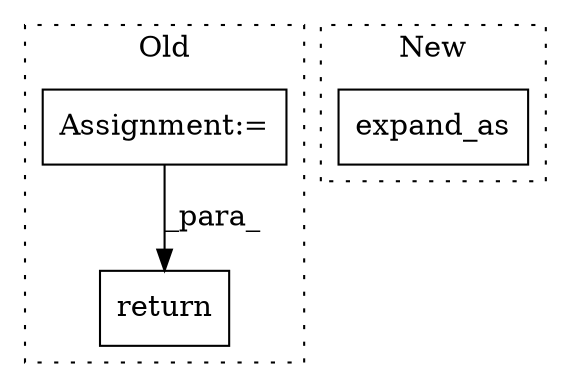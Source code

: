 digraph G {
subgraph cluster0 {
1 [label="return" a="41" s="3536" l="14" shape="box"];
3 [label="Assignment:=" a="7" s="3451" l="1" shape="box"];
label = "Old";
style="dotted";
}
subgraph cluster1 {
2 [label="expand_as" a="32" s="3201,3212" l="10,1" shape="box"];
label = "New";
style="dotted";
}
3 -> 1 [label="_para_"];
}